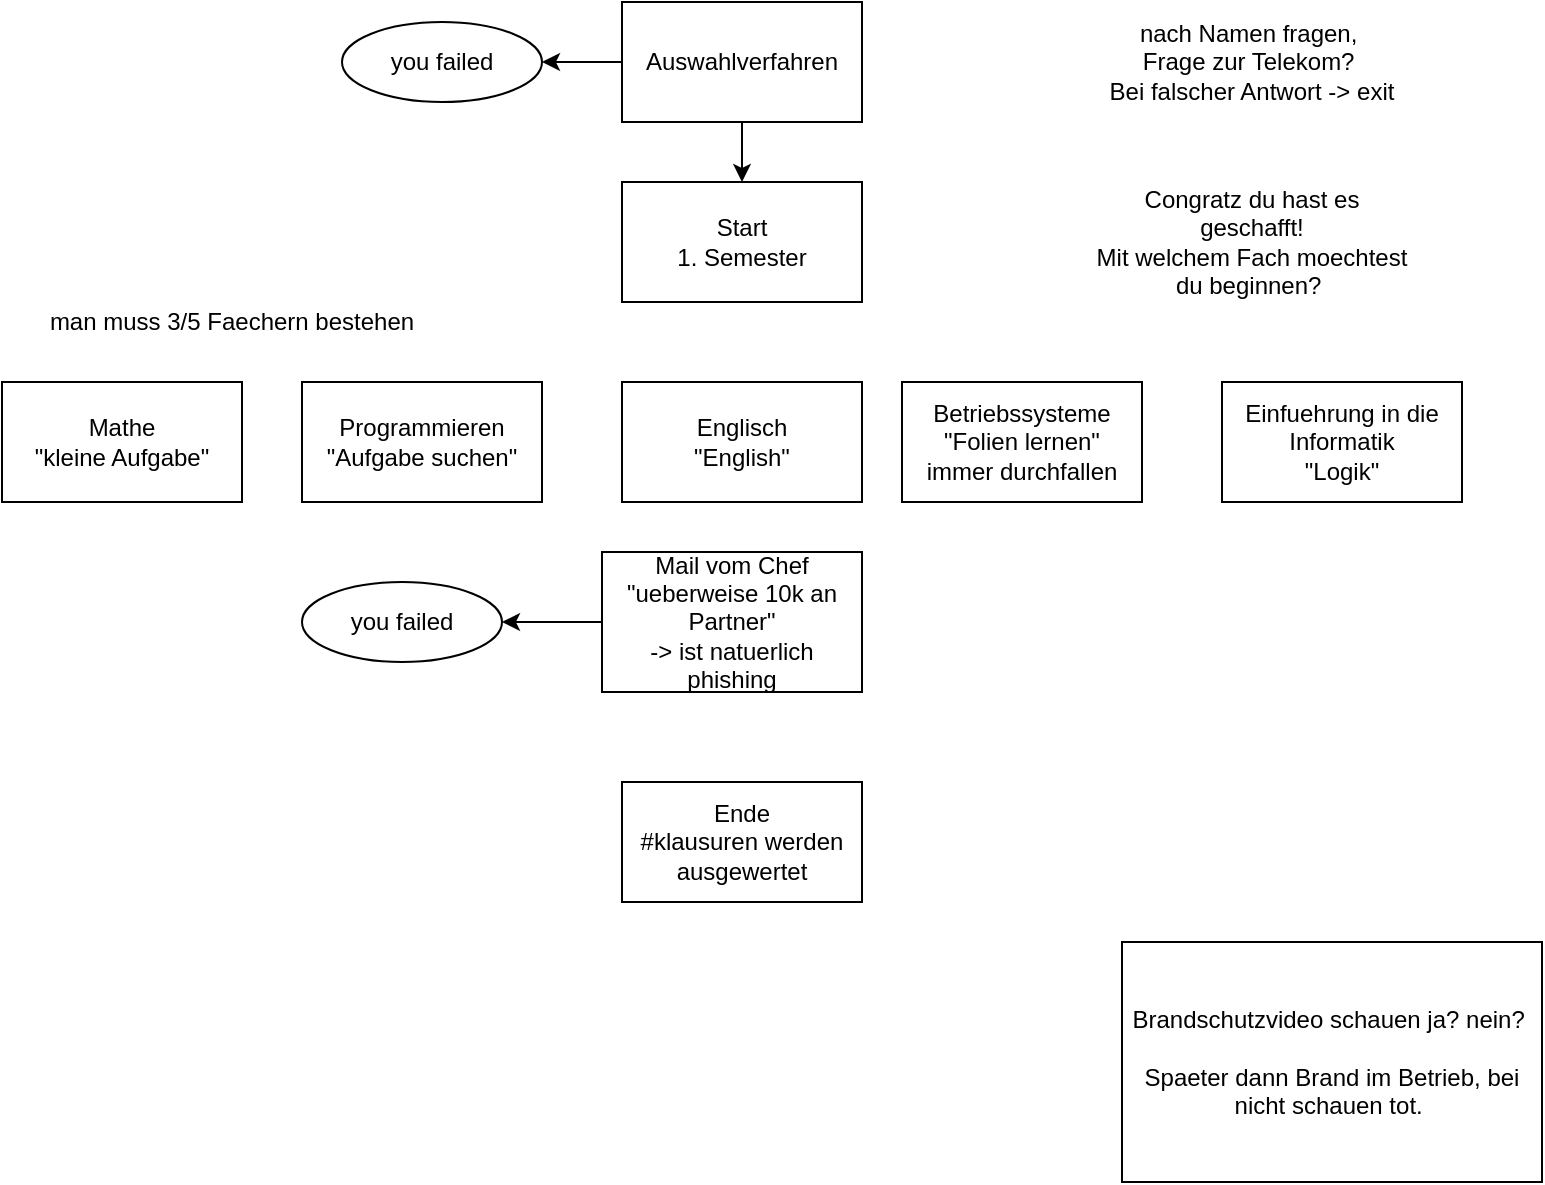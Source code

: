 <mxfile version="13.6.5">
    <diagram id="H2hzhIDWzzsjPJPkaelR" name="Page-1">
        <mxGraphModel dx="425" dy="544" grid="1" gridSize="10" guides="1" tooltips="1" connect="1" arrows="1" fold="1" page="1" pageScale="1" pageWidth="827" pageHeight="1169" math="0" shadow="0">
            <root>
                <mxCell id="0"/>
                <mxCell id="1" parent="0"/>
                <mxCell id="2" value="Start&lt;br&gt;1. Semester" style="rounded=0;whiteSpace=wrap;html=1;" parent="1" vertex="1">
                    <mxGeometry x="320" y="100" width="120" height="60" as="geometry"/>
                </mxCell>
                <mxCell id="5" value="" style="edgeStyle=orthogonalEdgeStyle;rounded=0;orthogonalLoop=1;jettySize=auto;html=1;" parent="1" source="4" target="2" edge="1">
                    <mxGeometry relative="1" as="geometry"/>
                </mxCell>
                <mxCell id="17" style="edgeStyle=orthogonalEdgeStyle;rounded=0;orthogonalLoop=1;jettySize=auto;html=1;exitX=0;exitY=0.5;exitDx=0;exitDy=0;entryX=1;entryY=0.5;entryDx=0;entryDy=0;" parent="1" source="4" target="16" edge="1">
                    <mxGeometry relative="1" as="geometry"/>
                </mxCell>
                <mxCell id="4" value="Auswahlverfahren" style="rounded=0;whiteSpace=wrap;html=1;" parent="1" vertex="1">
                    <mxGeometry x="320" y="10" width="120" height="60" as="geometry"/>
                </mxCell>
                <mxCell id="6" value="nach Namen fragen,&amp;nbsp;&lt;br&gt;Frage zur Telekom?&amp;nbsp;&lt;br&gt;Bei falscher Antwort -&amp;gt; exit" style="text;html=1;strokeColor=none;fillColor=none;align=center;verticalAlign=middle;whiteSpace=wrap;rounded=0;" parent="1" vertex="1">
                    <mxGeometry x="550" y="10" width="170" height="60" as="geometry"/>
                </mxCell>
                <mxCell id="7" value="Mathe&lt;br&gt;&quot;kleine Aufgabe&quot;" style="rounded=0;whiteSpace=wrap;html=1;" parent="1" vertex="1">
                    <mxGeometry x="10" y="200" width="120" height="60" as="geometry"/>
                </mxCell>
                <mxCell id="8" value="Programmieren&lt;br&gt;&quot;Aufgabe suchen&quot;" style="rounded=0;whiteSpace=wrap;html=1;" parent="1" vertex="1">
                    <mxGeometry x="160" y="200" width="120" height="60" as="geometry"/>
                </mxCell>
                <mxCell id="10" value="Congratz du hast es geschafft!&lt;br&gt;Mit welchem Fach moechtest du beginnen?&amp;nbsp;" style="text;html=1;strokeColor=none;fillColor=none;align=center;verticalAlign=middle;whiteSpace=wrap;rounded=0;" parent="1" vertex="1">
                    <mxGeometry x="555" y="120" width="160" height="20" as="geometry"/>
                </mxCell>
                <mxCell id="11" value="Englisch&lt;br&gt;&quot;English&quot;" style="rounded=0;whiteSpace=wrap;html=1;" parent="1" vertex="1">
                    <mxGeometry x="320" y="200" width="120" height="60" as="geometry"/>
                </mxCell>
                <mxCell id="12" value="Betriebssysteme&lt;br&gt;&quot;Folien lernen&quot;&lt;br&gt;immer durchfallen" style="rounded=0;whiteSpace=wrap;html=1;" parent="1" vertex="1">
                    <mxGeometry x="460" y="200" width="120" height="60" as="geometry"/>
                </mxCell>
                <mxCell id="13" value="man muss 3/5 Faechern bestehen" style="text;html=1;strokeColor=none;fillColor=none;align=center;verticalAlign=middle;whiteSpace=wrap;rounded=0;" parent="1" vertex="1">
                    <mxGeometry x="30" y="150" width="190" height="40" as="geometry"/>
                </mxCell>
                <mxCell id="14" value="Einfuehrung in die Informatik&lt;br&gt;&quot;Logik&quot;" style="rounded=0;whiteSpace=wrap;html=1;" parent="1" vertex="1">
                    <mxGeometry x="620" y="200" width="120" height="60" as="geometry"/>
                </mxCell>
                <mxCell id="19" style="edgeStyle=orthogonalEdgeStyle;rounded=0;orthogonalLoop=1;jettySize=auto;html=1;exitX=0;exitY=0.5;exitDx=0;exitDy=0;entryX=1;entryY=0.5;entryDx=0;entryDy=0;" parent="1" source="15" target="18" edge="1">
                    <mxGeometry relative="1" as="geometry"/>
                </mxCell>
                <mxCell id="15" value="Mail vom Chef&lt;br&gt;&quot;ueberweise 10k an Partner&quot;&lt;br&gt;-&amp;gt; ist natuerlich phishing" style="rounded=0;whiteSpace=wrap;html=1;" parent="1" vertex="1">
                    <mxGeometry x="310" y="285" width="130" height="70" as="geometry"/>
                </mxCell>
                <mxCell id="16" value="you failed" style="ellipse;whiteSpace=wrap;html=1;" parent="1" vertex="1">
                    <mxGeometry x="180" y="20" width="100" height="40" as="geometry"/>
                </mxCell>
                <mxCell id="18" value="you failed" style="ellipse;whiteSpace=wrap;html=1;" parent="1" vertex="1">
                    <mxGeometry x="160" y="300" width="100" height="40" as="geometry"/>
                </mxCell>
                <mxCell id="20" value="Ende&lt;br&gt;#klausuren werden ausgewertet" style="rounded=0;whiteSpace=wrap;html=1;" parent="1" vertex="1">
                    <mxGeometry x="320" y="400" width="120" height="60" as="geometry"/>
                </mxCell>
                <mxCell id="22" value="Brandschutzvideo schauen ja? nein?&amp;nbsp;&lt;br&gt;&lt;br&gt;Spaeter dann Brand im Betrieb, bei nicht schauen tot.&amp;nbsp;" style="rounded=0;whiteSpace=wrap;html=1;" parent="1" vertex="1">
                    <mxGeometry x="570" y="480" width="210" height="120" as="geometry"/>
                </mxCell>
            </root>
        </mxGraphModel>
    </diagram>
</mxfile>